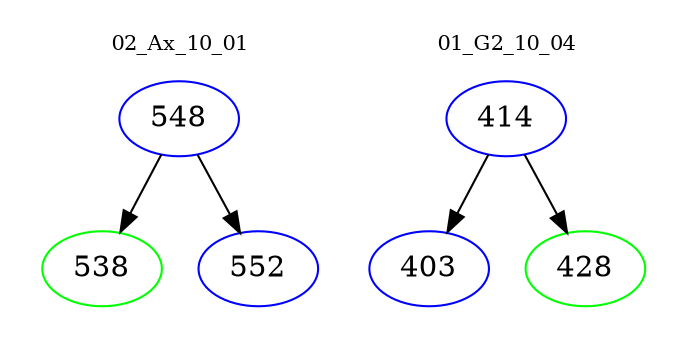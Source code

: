 digraph{
subgraph cluster_0 {
color = white
label = "02_Ax_10_01";
fontsize=10;
T0_548 [label="548", color="blue"]
T0_548 -> T0_538 [color="black"]
T0_538 [label="538", color="green"]
T0_548 -> T0_552 [color="black"]
T0_552 [label="552", color="blue"]
}
subgraph cluster_1 {
color = white
label = "01_G2_10_04";
fontsize=10;
T1_414 [label="414", color="blue"]
T1_414 -> T1_403 [color="black"]
T1_403 [label="403", color="blue"]
T1_414 -> T1_428 [color="black"]
T1_428 [label="428", color="green"]
}
}
